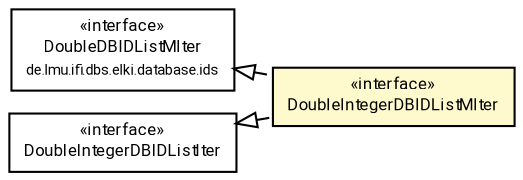 #!/usr/local/bin/dot
#
# Class diagram 
# Generated by UMLGraph version R5_7_2-60-g0e99a6 (http://www.spinellis.gr/umlgraph/)
#

digraph G {
	graph [fontnames="svg"]
	edge [fontname="Roboto",fontsize=7,labelfontname="Roboto",labelfontsize=7,color="black"];
	node [fontname="Roboto",fontcolor="black",fontsize=8,shape=plaintext,margin=0,width=0,height=0];
	nodesep=0.15;
	ranksep=0.25;
	rankdir=LR;
	// de.lmu.ifi.dbs.elki.database.ids.DoubleDBIDListMIter
	c3524018 [label=<<table title="de.lmu.ifi.dbs.elki.database.ids.DoubleDBIDListMIter" border="0" cellborder="1" cellspacing="0" cellpadding="2" href="../DoubleDBIDListMIter.html" target="_parent">
		<tr><td><table border="0" cellspacing="0" cellpadding="1">
		<tr><td align="center" balign="center"> &#171;interface&#187; </td></tr>
		<tr><td align="center" balign="center"> <font face="Roboto">DoubleDBIDListMIter</font> </td></tr>
		<tr><td align="center" balign="center"> <font face="Roboto" point-size="7.0">de.lmu.ifi.dbs.elki.database.ids</font> </td></tr>
		</table></td></tr>
		</table>>, URL="../DoubleDBIDListMIter.html"];
	// de.lmu.ifi.dbs.elki.database.ids.integer.DoubleIntegerDBIDListIter
	c3524080 [label=<<table title="de.lmu.ifi.dbs.elki.database.ids.integer.DoubleIntegerDBIDListIter" border="0" cellborder="1" cellspacing="0" cellpadding="2" href="DoubleIntegerDBIDListIter.html" target="_parent">
		<tr><td><table border="0" cellspacing="0" cellpadding="1">
		<tr><td align="center" balign="center"> &#171;interface&#187; </td></tr>
		<tr><td align="center" balign="center"> <font face="Roboto">DoubleIntegerDBIDListIter</font> </td></tr>
		</table></td></tr>
		</table>>, URL="DoubleIntegerDBIDListIter.html"];
	// de.lmu.ifi.dbs.elki.database.ids.integer.DoubleIntegerDBIDListMIter
	c3524095 [label=<<table title="de.lmu.ifi.dbs.elki.database.ids.integer.DoubleIntegerDBIDListMIter" border="0" cellborder="1" cellspacing="0" cellpadding="2" bgcolor="lemonChiffon" href="DoubleIntegerDBIDListMIter.html" target="_parent">
		<tr><td><table border="0" cellspacing="0" cellpadding="1">
		<tr><td align="center" balign="center"> &#171;interface&#187; </td></tr>
		<tr><td align="center" balign="center"> <font face="Roboto">DoubleIntegerDBIDListMIter</font> </td></tr>
		</table></td></tr>
		</table>>, URL="DoubleIntegerDBIDListMIter.html"];
	// de.lmu.ifi.dbs.elki.database.ids.integer.DoubleIntegerDBIDListMIter implements de.lmu.ifi.dbs.elki.database.ids.integer.DoubleIntegerDBIDListIter
	c3524080 -> c3524095 [arrowtail=empty,style=dashed,dir=back,weight=9];
	// de.lmu.ifi.dbs.elki.database.ids.integer.DoubleIntegerDBIDListMIter implements de.lmu.ifi.dbs.elki.database.ids.DoubleDBIDListMIter
	c3524018 -> c3524095 [arrowtail=empty,style=dashed,dir=back,weight=9];
}


